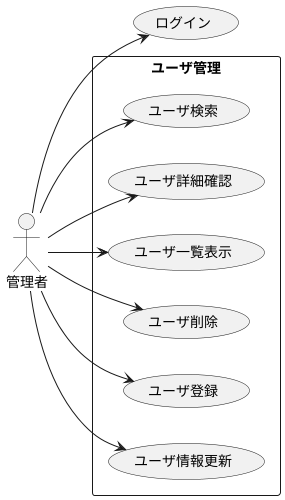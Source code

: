 @startuml
actor 管理者
left to right direction
rectangle ユーザ管理{
	管理者 --> (ユーザ検索)
	管理者 --> (ユーザ詳細確認)
	管理者 --> (ユーザ一覧表示)
	管理者 --> (ユーザ削除)
	管理者 --> (ユーザ登録)
	管理者 --> (ユーザ情報更新)

}
管理者 --> (ログイン)
@enduml